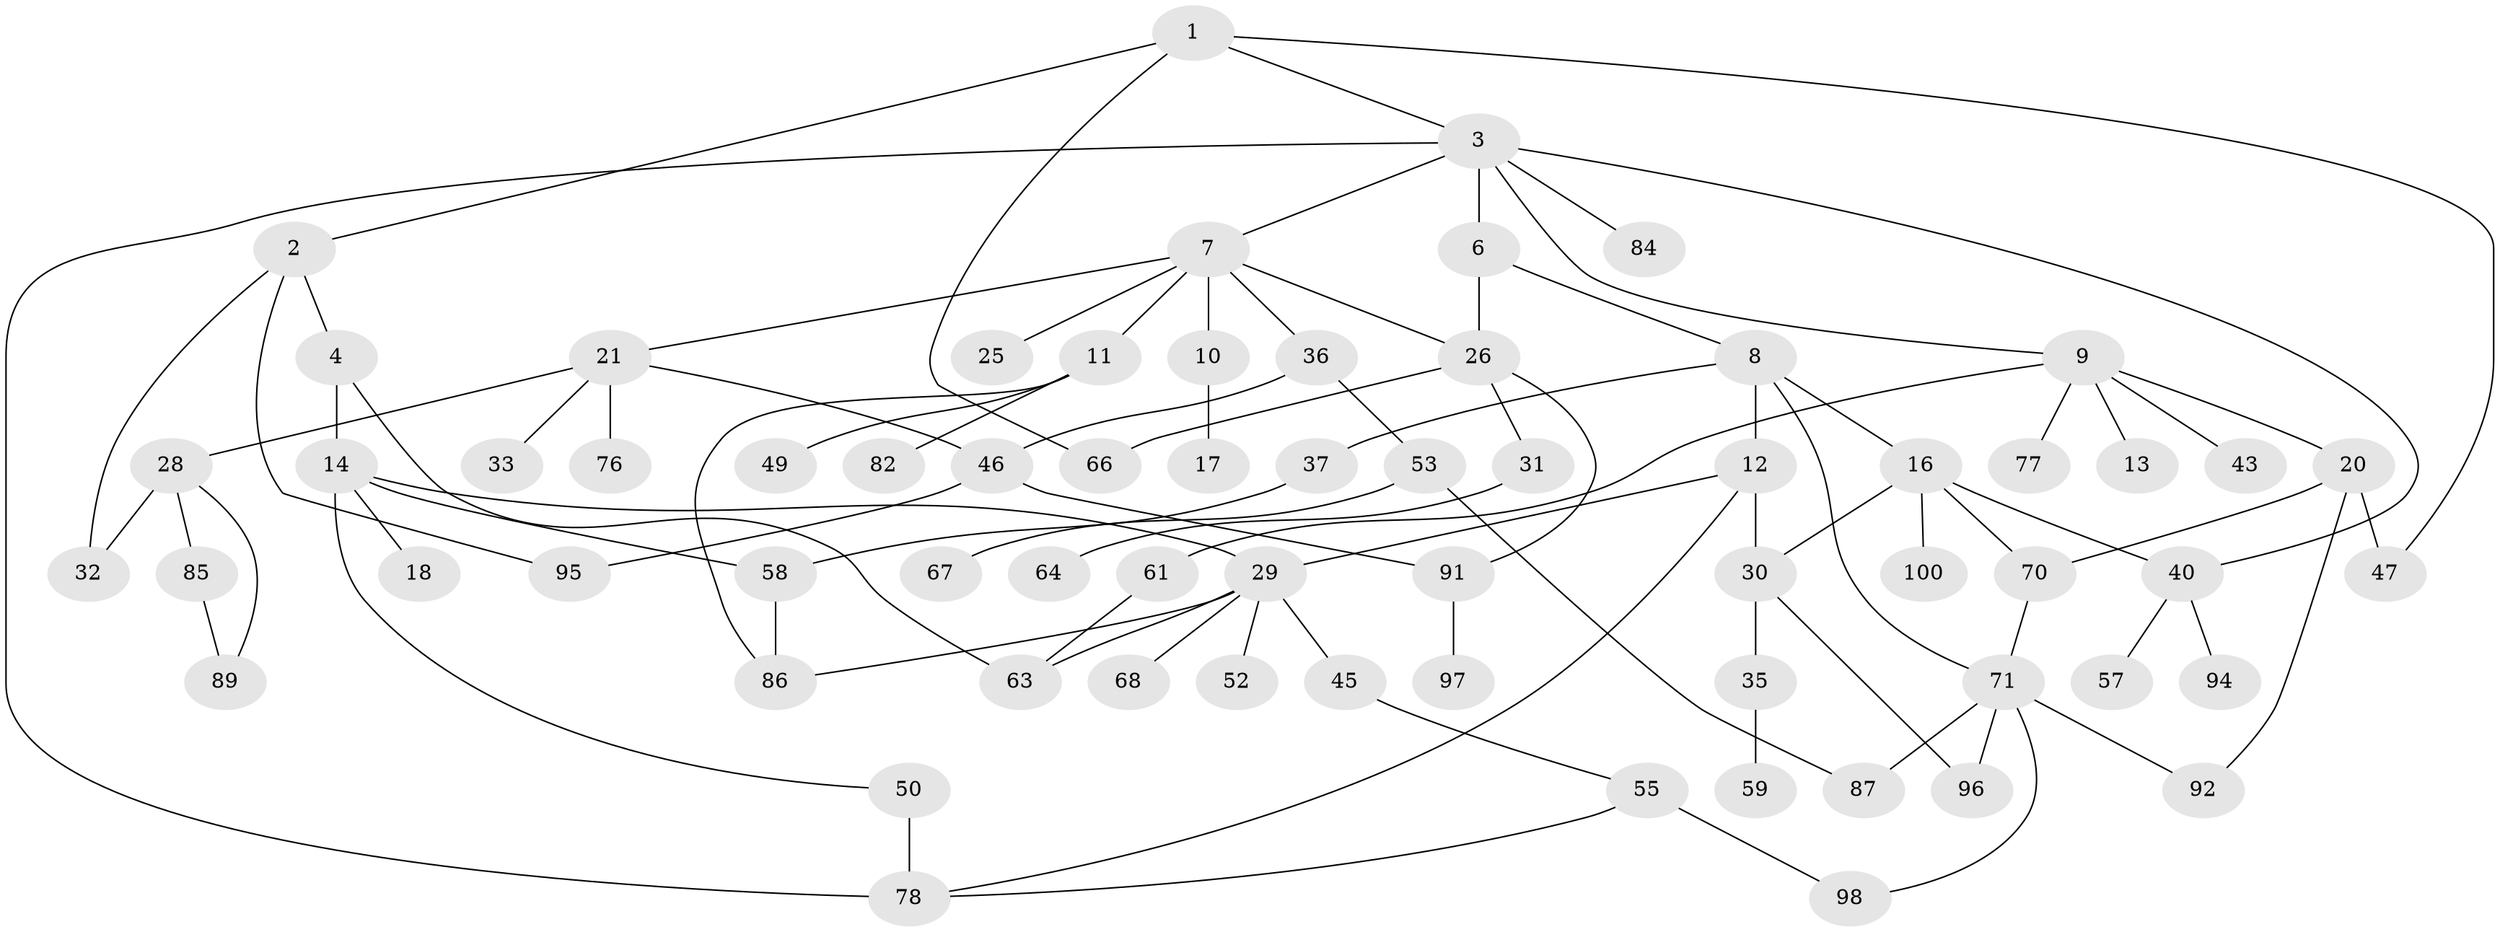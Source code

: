 // original degree distribution, {3: 0.23, 4: 0.14, 5: 0.03, 6: 0.04, 2: 0.3, 1: 0.26}
// Generated by graph-tools (version 1.1) at 2025/11/02/21/25 10:11:06]
// undirected, 67 vertices, 91 edges
graph export_dot {
graph [start="1"]
  node [color=gray90,style=filled];
  1 [super="+15"];
  2 [super="+22"];
  3 [super="+5"];
  4 [super="+44"];
  6;
  7 [super="+24"];
  8 [super="+88"];
  9 [super="+60"];
  10;
  11 [super="+81"];
  12 [super="+41"];
  13;
  14;
  16 [super="+27"];
  17;
  18 [super="+19"];
  20 [super="+62"];
  21 [super="+23"];
  25 [super="+42"];
  26 [super="+74"];
  28 [super="+65"];
  29 [super="+38"];
  30 [super="+34"];
  31 [super="+39"];
  32;
  33;
  35 [super="+54"];
  36;
  37 [super="+69"];
  40 [super="+80"];
  43 [super="+48"];
  45;
  46 [super="+90"];
  47;
  49;
  50 [super="+51"];
  52;
  53 [super="+56"];
  55 [super="+73"];
  57;
  58;
  59;
  61 [super="+75"];
  63 [super="+72"];
  64;
  66;
  67;
  68;
  70 [super="+83"];
  71 [super="+99"];
  76;
  77;
  78 [super="+79"];
  82;
  84;
  85;
  86;
  87;
  89;
  91 [super="+93"];
  92;
  94;
  95;
  96;
  97;
  98;
  100;
  1 -- 2;
  1 -- 3;
  1 -- 66;
  1 -- 47;
  2 -- 4;
  2 -- 32;
  2 -- 95;
  3 -- 84;
  3 -- 78;
  3 -- 6;
  3 -- 7;
  3 -- 9;
  3 -- 40;
  4 -- 14;
  4 -- 63;
  6 -- 8;
  6 -- 26;
  7 -- 10;
  7 -- 11;
  7 -- 21;
  7 -- 25;
  7 -- 36;
  7 -- 26;
  8 -- 12;
  8 -- 16;
  8 -- 37;
  8 -- 71;
  9 -- 13;
  9 -- 20;
  9 -- 43;
  9 -- 77;
  9 -- 61;
  10 -- 17;
  11 -- 49;
  11 -- 82;
  11 -- 86;
  12 -- 78;
  12 -- 29;
  12 -- 30;
  14 -- 18;
  14 -- 29;
  14 -- 50;
  14 -- 58;
  16 -- 100;
  16 -- 40;
  16 -- 30;
  16 -- 70;
  20 -- 70;
  20 -- 92;
  20 -- 47;
  21 -- 76;
  21 -- 33;
  21 -- 28;
  21 -- 46;
  26 -- 31;
  26 -- 66;
  26 -- 91;
  28 -- 32;
  28 -- 89;
  28 -- 85;
  29 -- 86;
  29 -- 45;
  29 -- 52;
  29 -- 68;
  29 -- 63;
  30 -- 96;
  30 -- 35;
  31 -- 64;
  35 -- 59;
  36 -- 53;
  36 -- 46;
  37 -- 58;
  40 -- 57;
  40 -- 94;
  45 -- 55;
  46 -- 91;
  46 -- 95;
  50 -- 78 [weight=2];
  53 -- 67;
  53 -- 87;
  55 -- 78;
  55 -- 98;
  58 -- 86;
  61 -- 63;
  70 -- 71;
  71 -- 87;
  71 -- 92;
  71 -- 98;
  71 -- 96;
  85 -- 89;
  91 -- 97;
}
